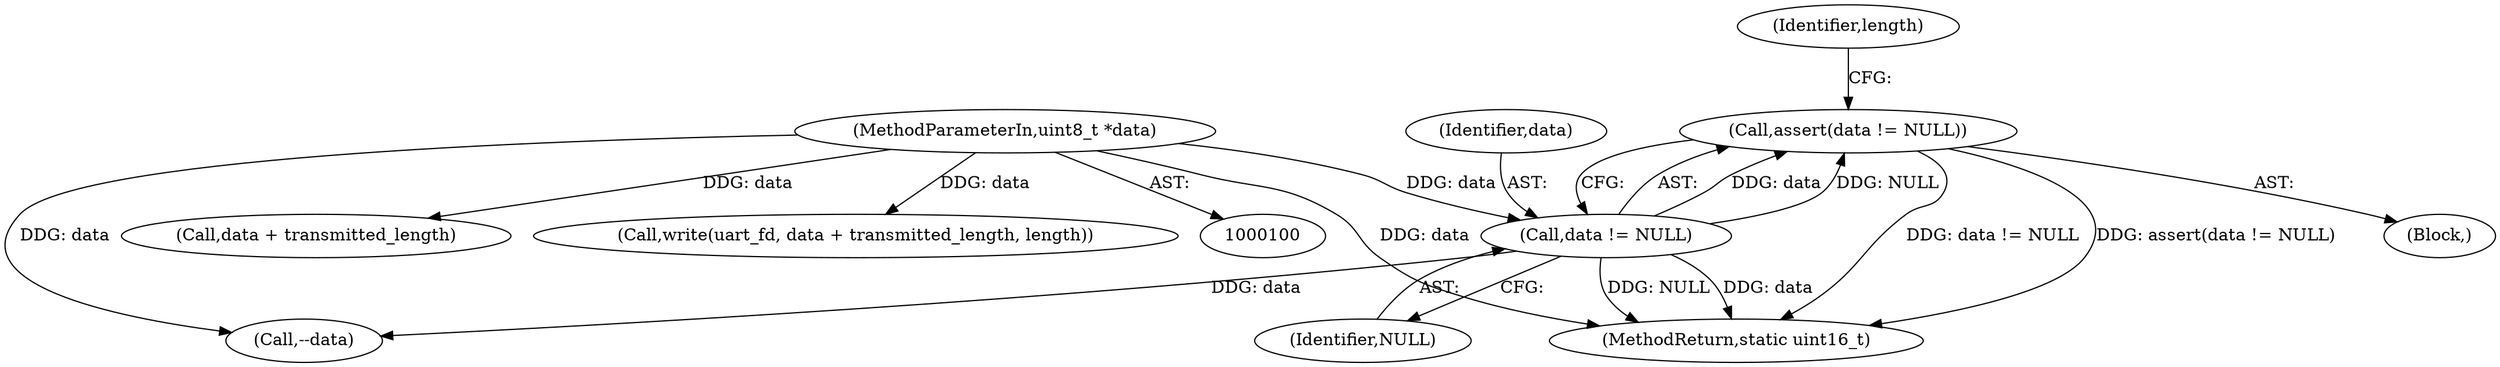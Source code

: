 digraph "0_Android_472271b153c5dc53c28beac55480a8d8434b2d5c_53@API" {
"1000105" [label="(Call,assert(data != NULL))"];
"1000106" [label="(Call,data != NULL)"];
"1000102" [label="(MethodParameterIn,uint8_t *data)"];
"1000102" [label="(MethodParameterIn,uint8_t *data)"];
"1000193" [label="(MethodReturn,static uint16_t)"];
"1000106" [label="(Call,data != NULL)"];
"1000156" [label="(Call,data + transmitted_length)"];
"1000111" [label="(Identifier,length)"];
"1000128" [label="(Call,--data)"];
"1000108" [label="(Identifier,NULL)"];
"1000105" [label="(Call,assert(data != NULL))"];
"1000107" [label="(Identifier,data)"];
"1000104" [label="(Block,)"];
"1000154" [label="(Call,write(uart_fd, data + transmitted_length, length))"];
"1000105" -> "1000104"  [label="AST: "];
"1000105" -> "1000106"  [label="CFG: "];
"1000106" -> "1000105"  [label="AST: "];
"1000111" -> "1000105"  [label="CFG: "];
"1000105" -> "1000193"  [label="DDG: assert(data != NULL)"];
"1000105" -> "1000193"  [label="DDG: data != NULL"];
"1000106" -> "1000105"  [label="DDG: data"];
"1000106" -> "1000105"  [label="DDG: NULL"];
"1000106" -> "1000108"  [label="CFG: "];
"1000107" -> "1000106"  [label="AST: "];
"1000108" -> "1000106"  [label="AST: "];
"1000106" -> "1000193"  [label="DDG: NULL"];
"1000106" -> "1000193"  [label="DDG: data"];
"1000102" -> "1000106"  [label="DDG: data"];
"1000106" -> "1000128"  [label="DDG: data"];
"1000102" -> "1000100"  [label="AST: "];
"1000102" -> "1000193"  [label="DDG: data"];
"1000102" -> "1000128"  [label="DDG: data"];
"1000102" -> "1000154"  [label="DDG: data"];
"1000102" -> "1000156"  [label="DDG: data"];
}
